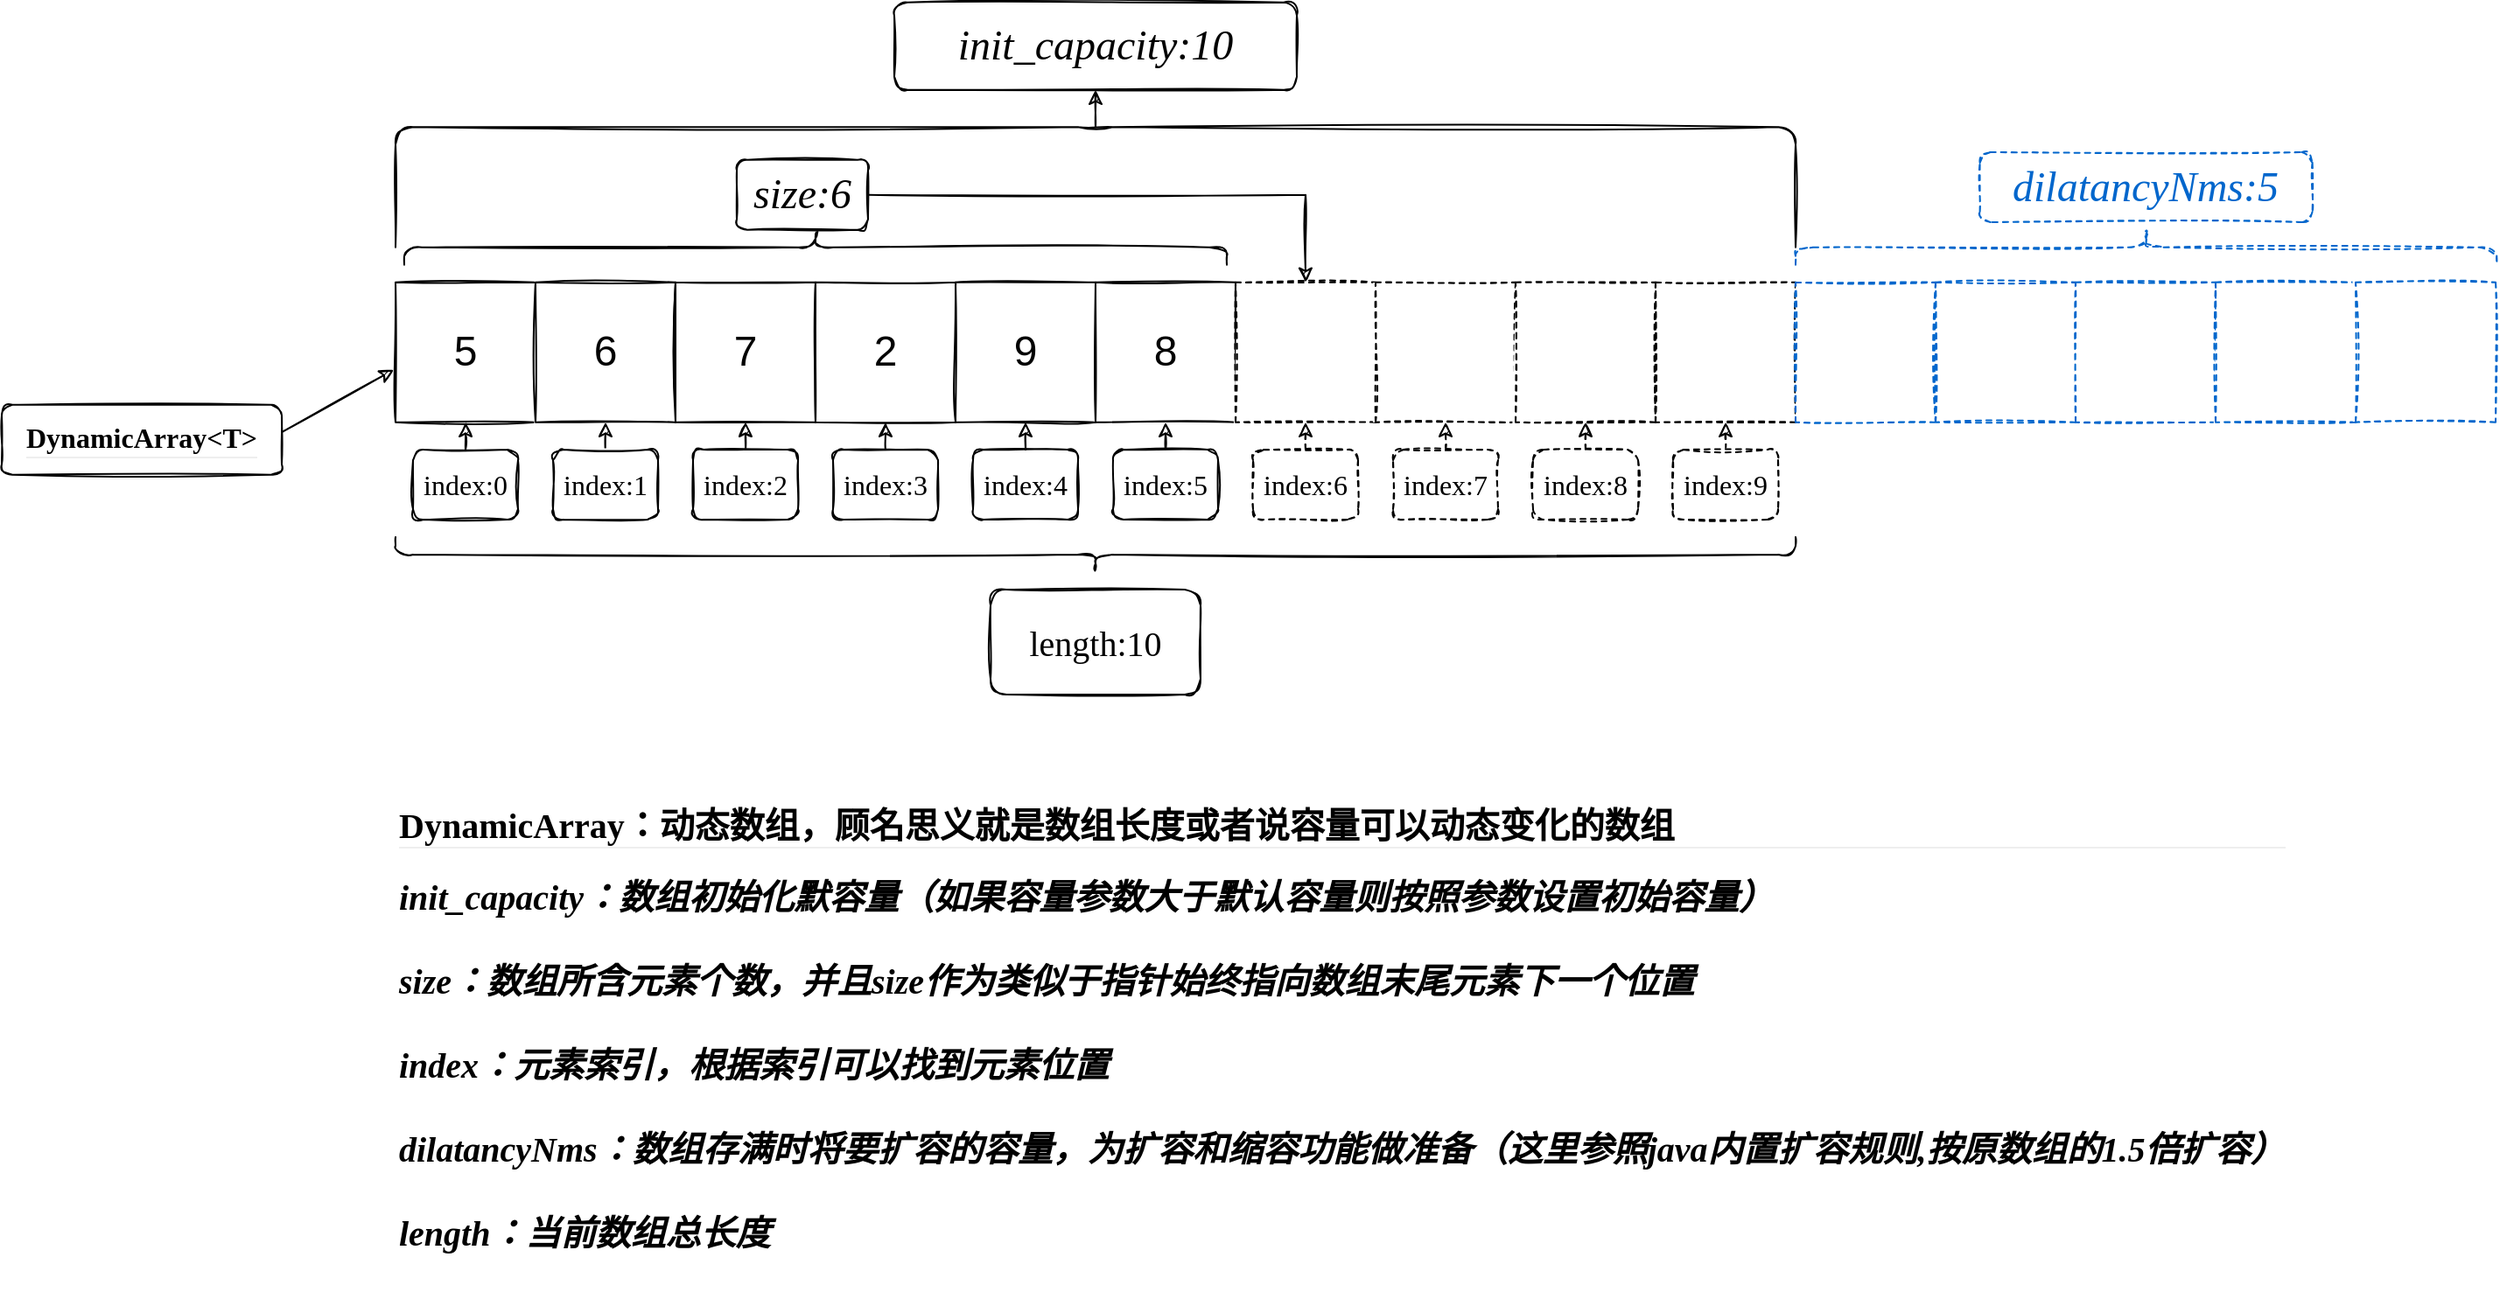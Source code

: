 <mxfile version="20.3.0" type="device"><diagram id="JVNFOO2h4yLMnLI6edGX" name="第 1 页"><mxGraphModel dx="1673" dy="1008" grid="1" gridSize="10" guides="1" tooltips="1" connect="1" arrows="1" fold="1" page="1" pageScale="1" pageWidth="1169" pageHeight="827" math="0" shadow="0"><root><mxCell id="0"/><mxCell id="1" parent="0"/><mxCell id="xlCqHEJwxDxoLFc5c4h4-7" value="5" style="whiteSpace=wrap;html=1;aspect=fixed;sketch=1;fontSize=24;shadow=0;" parent="1" vertex="1"><mxGeometry x="315" y="224.37" width="80" height="80" as="geometry"/></mxCell><mxCell id="xlCqHEJwxDxoLFc5c4h4-8" value="6" style="whiteSpace=wrap;html=1;aspect=fixed;sketch=1;fontSize=24;shadow=0;" parent="1" vertex="1"><mxGeometry x="395" y="224.37" width="80" height="80" as="geometry"/></mxCell><mxCell id="xlCqHEJwxDxoLFc5c4h4-9" value="7" style="whiteSpace=wrap;html=1;aspect=fixed;sketch=1;fontSize=24;shadow=0;" parent="1" vertex="1"><mxGeometry x="475" y="224.37" width="80" height="80" as="geometry"/></mxCell><mxCell id="xlCqHEJwxDxoLFc5c4h4-10" value="2" style="whiteSpace=wrap;html=1;aspect=fixed;sketch=1;fontSize=24;shadow=0;" parent="1" vertex="1"><mxGeometry x="555" y="224.37" width="80" height="80" as="geometry"/></mxCell><mxCell id="xlCqHEJwxDxoLFc5c4h4-11" value="9" style="whiteSpace=wrap;html=1;aspect=fixed;sketch=1;fontSize=24;shadow=0;" parent="1" vertex="1"><mxGeometry x="635" y="224.37" width="80" height="80" as="geometry"/></mxCell><mxCell id="xlCqHEJwxDxoLFc5c4h4-12" value="8" style="whiteSpace=wrap;html=1;aspect=fixed;sketch=1;fontSize=24;shadow=0;" parent="1" vertex="1"><mxGeometry x="715" y="224.37" width="80" height="80" as="geometry"/></mxCell><mxCell id="xlCqHEJwxDxoLFc5c4h4-13" value="" style="whiteSpace=wrap;html=1;aspect=fixed;sketch=1;dashed=1;fontSize=24;shadow=0;" parent="1" vertex="1"><mxGeometry x="795" y="224.37" width="80" height="80" as="geometry"/></mxCell><mxCell id="xlCqHEJwxDxoLFc5c4h4-14" value="" style="whiteSpace=wrap;html=1;aspect=fixed;sketch=1;dashed=1;fontSize=24;shadow=0;" parent="1" vertex="1"><mxGeometry x="875" y="224.37" width="80" height="80" as="geometry"/></mxCell><mxCell id="xlCqHEJwxDxoLFc5c4h4-15" value="" style="whiteSpace=wrap;html=1;aspect=fixed;sketch=1;dashed=1;fontSize=24;shadow=0;" parent="1" vertex="1"><mxGeometry x="955" y="224.37" width="80" height="80" as="geometry"/></mxCell><mxCell id="xlCqHEJwxDxoLFc5c4h4-16" value="" style="whiteSpace=wrap;html=1;aspect=fixed;sketch=1;dashed=1;fontSize=24;shadow=0;" parent="1" vertex="1"><mxGeometry x="1035" y="224.37" width="80" height="80" as="geometry"/></mxCell><mxCell id="xlCqHEJwxDxoLFc5c4h4-42" style="edgeStyle=orthogonalEdgeStyle;rounded=0;orthogonalLoop=1;jettySize=auto;html=1;fontFamily=Comic Sans MS;fontSize=24;fontColor=default;sketch=1;shadow=0;" parent="1" source="xlCqHEJwxDxoLFc5c4h4-17" edge="1"><mxGeometry relative="1" as="geometry"><mxPoint x="715" y="114.37" as="targetPoint"/></mxGeometry></mxCell><mxCell id="xlCqHEJwxDxoLFc5c4h4-17" value="" style="shape=curlyBracket;whiteSpace=wrap;html=1;rounded=1;flipH=1;sketch=1;fontSize=24;rotation=-90;size=0;shadow=0;" parent="1" vertex="1"><mxGeometry x="680.63" y="-230" width="68.75" height="800" as="geometry"/></mxCell><mxCell id="xlCqHEJwxDxoLFc5c4h4-19" value="&lt;font&gt;&lt;i&gt;init_capacity:10&lt;/i&gt;&lt;/font&gt;" style="rounded=1;whiteSpace=wrap;html=1;sketch=1;fontSize=24;fontColor=default;labelBackgroundColor=none;labelBorderColor=none;fontFamily=Comic Sans MS;shadow=0;" parent="1" vertex="1"><mxGeometry x="600" y="64.37" width="230" height="50" as="geometry"/></mxCell><mxCell id="xlCqHEJwxDxoLFc5c4h4-20" value="" style="shape=curlyBracket;whiteSpace=wrap;html=1;rounded=1;flipH=1;labelBackgroundColor=none;labelBorderColor=none;sketch=1;fontFamily=Comic Sans MS;fontSize=24;fontColor=default;rotation=-90;size=0.5;shadow=0;" parent="1" vertex="1"><mxGeometry x="545" y="-30.63" width="20" height="470" as="geometry"/></mxCell><mxCell id="xlCqHEJwxDxoLFc5c4h4-22" value="index:0" style="rounded=1;whiteSpace=wrap;html=1;labelBackgroundColor=none;labelBorderColor=none;sketch=1;fontFamily=Comic Sans MS;fontSize=16;glass=0;shadow=0;fillColor=none;strokeColor=#000000;" parent="1" vertex="1"><mxGeometry x="325" y="320" width="60" height="40" as="geometry"/></mxCell><mxCell id="xlCqHEJwxDxoLFc5c4h4-23" value="" style="endArrow=classic;html=1;rounded=0;fontFamily=Comic Sans MS;fontSize=24;fontColor=default;exitX=0.5;exitY=0;exitDx=0;exitDy=0;entryX=0.5;entryY=1;entryDx=0;entryDy=0;sketch=1;shadow=0;" parent="1" source="xlCqHEJwxDxoLFc5c4h4-22" target="xlCqHEJwxDxoLFc5c4h4-7" edge="1"><mxGeometry width="50" height="50" relative="1" as="geometry"><mxPoint x="835" y="464.37" as="sourcePoint"/><mxPoint x="885" y="414.37" as="targetPoint"/></mxGeometry></mxCell><mxCell id="xlCqHEJwxDxoLFc5c4h4-24" value="" style="endArrow=classic;html=1;rounded=0;fontFamily=Comic Sans MS;fontSize=24;fontColor=default;exitX=0.5;exitY=0;exitDx=0;exitDy=0;entryX=0.5;entryY=1;entryDx=0;entryDy=0;sketch=1;shadow=0;" parent="1" edge="1"><mxGeometry width="50" height="50" relative="1" as="geometry"><mxPoint x="435" y="334.37" as="sourcePoint"/><mxPoint x="435" y="304.37" as="targetPoint"/></mxGeometry></mxCell><mxCell id="xlCqHEJwxDxoLFc5c4h4-27" value="" style="endArrow=classic;html=1;rounded=0;fontFamily=Comic Sans MS;fontSize=24;fontColor=default;exitX=0.5;exitY=0;exitDx=0;exitDy=0;entryX=0.5;entryY=1;entryDx=0;entryDy=0;startArrow=none;sketch=1;shadow=0;" parent="1" source="xlCqHEJwxDxoLFc5c4h4-48" edge="1"><mxGeometry width="50" height="50" relative="1" as="geometry"><mxPoint x="515" y="388.37" as="sourcePoint"/><mxPoint x="515" y="304.37" as="targetPoint"/></mxGeometry></mxCell><mxCell id="xlCqHEJwxDxoLFc5c4h4-40" style="edgeStyle=orthogonalEdgeStyle;rounded=0;orthogonalLoop=1;jettySize=auto;html=1;fontFamily=Comic Sans MS;fontSize=24;fontColor=#000000;strokeColor=#000000;sketch=1;shadow=0;" parent="1" source="xlCqHEJwxDxoLFc5c4h4-21" target="xlCqHEJwxDxoLFc5c4h4-13" edge="1"><mxGeometry relative="1" as="geometry"/></mxCell><mxCell id="xlCqHEJwxDxoLFc5c4h4-21" value="&lt;i&gt;size:6&lt;/i&gt;" style="rounded=1;whiteSpace=wrap;html=1;sketch=1;fontSize=24;labelBackgroundColor=none;labelBorderColor=none;fontFamily=Comic Sans MS;shadow=0;fillColor=none;strokeColor=#000000;fontColor=#000000;" parent="1" vertex="1"><mxGeometry x="510" y="154.37" width="75" height="40" as="geometry"/></mxCell><mxCell id="xlCqHEJwxDxoLFc5c4h4-31" value="index:3" style="rounded=1;whiteSpace=wrap;html=1;labelBackgroundColor=none;labelBorderColor=none;sketch=1;fontFamily=Comic Sans MS;fontSize=16;fontColor=default;shadow=0;" parent="1" vertex="1"><mxGeometry x="565" y="320" width="60" height="40" as="geometry"/></mxCell><mxCell id="xlCqHEJwxDxoLFc5c4h4-32" value="" style="endArrow=classic;html=1;rounded=0;fontFamily=Comic Sans MS;fontSize=24;fontColor=default;exitX=0.5;exitY=0;exitDx=0;exitDy=0;entryX=0.5;entryY=1;entryDx=0;entryDy=0;sketch=1;shadow=0;" parent="1" source="xlCqHEJwxDxoLFc5c4h4-31" edge="1"><mxGeometry width="50" height="50" relative="1" as="geometry"><mxPoint x="1075" y="464.37" as="sourcePoint"/><mxPoint x="595" y="304.37" as="targetPoint"/></mxGeometry></mxCell><mxCell id="xlCqHEJwxDxoLFc5c4h4-33" value="index:4" style="rounded=1;whiteSpace=wrap;html=1;labelBackgroundColor=none;labelBorderColor=none;sketch=1;fontFamily=Comic Sans MS;fontSize=16;fontColor=default;shadow=0;" parent="1" vertex="1"><mxGeometry x="645" y="320" width="60" height="40" as="geometry"/></mxCell><mxCell id="xlCqHEJwxDxoLFc5c4h4-34" value="" style="endArrow=classic;html=1;rounded=0;fontFamily=Comic Sans MS;fontSize=24;fontColor=default;exitX=0.5;exitY=0;exitDx=0;exitDy=0;entryX=0.5;entryY=1;entryDx=0;entryDy=0;sketch=1;shadow=0;" parent="1" source="xlCqHEJwxDxoLFc5c4h4-33" edge="1"><mxGeometry width="50" height="50" relative="1" as="geometry"><mxPoint x="1155" y="464.37" as="sourcePoint"/><mxPoint x="675" y="304.37" as="targetPoint"/></mxGeometry></mxCell><mxCell id="xlCqHEJwxDxoLFc5c4h4-37" value="" style="endArrow=classic;html=1;rounded=0;fontFamily=Comic Sans MS;fontSize=24;fontColor=default;exitX=0.5;exitY=0;exitDx=0;exitDy=0;entryX=0.5;entryY=1;entryDx=0;entryDy=0;sketch=1;shadow=0;" parent="1" source="xlCqHEJwxDxoLFc5c4h4-38" edge="1"><mxGeometry width="50" height="50" relative="1" as="geometry"><mxPoint x="1235" y="464.37" as="sourcePoint"/><mxPoint x="755" y="304.37" as="targetPoint"/></mxGeometry></mxCell><mxCell id="xlCqHEJwxDxoLFc5c4h4-38" value="index:5" style="rounded=1;whiteSpace=wrap;html=1;labelBackgroundColor=none;labelBorderColor=none;sketch=1;fontFamily=Comic Sans MS;fontSize=16;fontColor=default;shadow=0;" parent="1" vertex="1"><mxGeometry x="725" y="320" width="60" height="40" as="geometry"/></mxCell><mxCell id="xlCqHEJwxDxoLFc5c4h4-44" value="" style="endArrow=classic;html=1;rounded=0;fontFamily=Comic Sans MS;fontSize=24;fontColor=default;entryX=-0.012;entryY=0.625;entryDx=0;entryDy=0;entryPerimeter=0;sketch=1;shadow=0;" parent="1" target="xlCqHEJwxDxoLFc5c4h4-7" edge="1"><mxGeometry width="50" height="50" relative="1" as="geometry"><mxPoint x="250" y="310" as="sourcePoint"/><mxPoint x="880" y="304.37" as="targetPoint"/></mxGeometry></mxCell><mxCell id="xlCqHEJwxDxoLFc5c4h4-45" value="&lt;h1 style=&quot;box-sizing: border-box; break-after: avoid-page; break-inside: avoid; orphans: 4; margin-top: 1rem; margin-bottom: 1rem; position: relative; line-height: 1.2; cursor: text; border-bottom: 1px solid rgb(238, 238, 238); text-align: start; font-size: 16px;&quot; class=&quot;md-end-block md-heading md-focus&quot;&gt;DynamicArray&amp;lt;T&amp;gt;&lt;/h1&gt;" style="rounded=1;whiteSpace=wrap;html=1;labelBackgroundColor=none;labelBorderColor=none;sketch=1;fontFamily=Comic Sans MS;fontSize=24;fontColor=default;fillStyle=auto;fontStyle=0;shadow=0;" parent="1" vertex="1"><mxGeometry x="90" y="294.37" width="160" height="40" as="geometry"/></mxCell><mxCell id="xlCqHEJwxDxoLFc5c4h4-46" value="index:1" style="rounded=1;whiteSpace=wrap;html=1;labelBackgroundColor=none;labelBorderColor=none;sketch=1;fontFamily=Comic Sans MS;fontSize=16;fontColor=default;shadow=0;" parent="1" vertex="1"><mxGeometry x="405" y="320" width="60" height="40" as="geometry"/></mxCell><mxCell id="xlCqHEJwxDxoLFc5c4h4-48" value="index:2" style="rounded=1;whiteSpace=wrap;html=1;labelBackgroundColor=none;labelBorderColor=none;sketch=1;fontFamily=Comic Sans MS;fontSize=16;fontColor=default;shadow=0;" parent="1" vertex="1"><mxGeometry x="485" y="320" width="60" height="40" as="geometry"/></mxCell><mxCell id="xlCqHEJwxDxoLFc5c4h4-52" value="" style="endArrow=classic;html=1;rounded=0;fontFamily=Comic Sans MS;fontSize=24;fontColor=default;exitX=0.5;exitY=0;exitDx=0;exitDy=0;entryX=0.5;entryY=1;entryDx=0;entryDy=0;dashed=1;sketch=1;shadow=0;" parent="1" source="xlCqHEJwxDxoLFc5c4h4-53" edge="1"><mxGeometry width="50" height="50" relative="1" as="geometry"><mxPoint x="1315" y="464.37" as="sourcePoint"/><mxPoint x="835" y="304.37" as="targetPoint"/></mxGeometry></mxCell><mxCell id="xlCqHEJwxDxoLFc5c4h4-53" value="index:6" style="rounded=1;whiteSpace=wrap;html=1;labelBackgroundColor=none;labelBorderColor=none;sketch=1;fontFamily=Comic Sans MS;fontSize=16;fontColor=default;dashed=1;shadow=0;horizontal=1;" parent="1" vertex="1"><mxGeometry x="805" y="320" width="60" height="40" as="geometry"/></mxCell><mxCell id="xlCqHEJwxDxoLFc5c4h4-54" value="" style="endArrow=classic;html=1;rounded=0;fontFamily=Comic Sans MS;fontSize=24;fontColor=default;exitX=0.5;exitY=0;exitDx=0;exitDy=0;entryX=0.5;entryY=1;entryDx=0;entryDy=0;dashed=1;sketch=1;shadow=0;" parent="1" source="xlCqHEJwxDxoLFc5c4h4-55" edge="1"><mxGeometry width="50" height="50" relative="1" as="geometry"><mxPoint x="1395" y="464.37" as="sourcePoint"/><mxPoint x="915" y="304.37" as="targetPoint"/></mxGeometry></mxCell><mxCell id="xlCqHEJwxDxoLFc5c4h4-55" value="index:7" style="rounded=1;whiteSpace=wrap;html=1;labelBackgroundColor=none;labelBorderColor=none;sketch=1;fontFamily=Comic Sans MS;fontSize=16;fontColor=default;dashed=1;shadow=0;" parent="1" vertex="1"><mxGeometry x="885" y="320" width="60" height="40" as="geometry"/></mxCell><mxCell id="xlCqHEJwxDxoLFc5c4h4-56" value="" style="endArrow=classic;html=1;rounded=0;fontFamily=Comic Sans MS;fontSize=24;fontColor=default;exitX=0.5;exitY=0;exitDx=0;exitDy=0;entryX=0.5;entryY=1;entryDx=0;entryDy=0;dashed=1;sketch=1;shadow=0;" parent="1" source="xlCqHEJwxDxoLFc5c4h4-57" edge="1"><mxGeometry width="50" height="50" relative="1" as="geometry"><mxPoint x="1475" y="464.37" as="sourcePoint"/><mxPoint x="995" y="304.37" as="targetPoint"/></mxGeometry></mxCell><mxCell id="xlCqHEJwxDxoLFc5c4h4-57" value="index:8" style="rounded=1;whiteSpace=wrap;html=1;labelBackgroundColor=none;labelBorderColor=none;sketch=1;fontFamily=Comic Sans MS;fontSize=16;fontColor=default;dashed=1;shadow=0;" parent="1" vertex="1"><mxGeometry x="965" y="320" width="60" height="40" as="geometry"/></mxCell><mxCell id="xlCqHEJwxDxoLFc5c4h4-58" value="" style="endArrow=classic;html=1;rounded=0;fontFamily=Comic Sans MS;fontSize=24;fontColor=default;exitX=0.5;exitY=0;exitDx=0;exitDy=0;entryX=0.5;entryY=1;entryDx=0;entryDy=0;dashed=1;sketch=1;shadow=0;" parent="1" source="xlCqHEJwxDxoLFc5c4h4-59" edge="1"><mxGeometry width="50" height="50" relative="1" as="geometry"><mxPoint x="1555" y="464.37" as="sourcePoint"/><mxPoint x="1075" y="304.37" as="targetPoint"/></mxGeometry></mxCell><mxCell id="xlCqHEJwxDxoLFc5c4h4-59" value="index:9" style="rounded=1;whiteSpace=wrap;html=1;labelBackgroundColor=none;labelBorderColor=none;sketch=1;fontFamily=Comic Sans MS;fontSize=16;fontColor=default;dashed=1;shadow=0;" parent="1" vertex="1"><mxGeometry x="1045" y="320" width="60" height="40" as="geometry"/></mxCell><mxCell id="xlCqHEJwxDxoLFc5c4h4-60" value="&lt;h1 style=&quot;box-sizing: border-box; break-after: avoid-page; break-inside: avoid; orphans: 4; margin-top: 1rem; margin-bottom: 1rem; position: relative; line-height: 1.2; cursor: text; border-bottom: 1px solid rgb(238, 238, 238); font-size: 20px;&quot; class=&quot;md-end-block md-heading md-focus&quot;&gt;DynamicArray：动态数组，顾名思义就是数组长度或者说容量可以动态变化的数组&lt;/h1&gt;&lt;div style=&quot;font-size: 20px;&quot;&gt;&lt;i style=&quot;font-size: 20px;&quot;&gt;&lt;b&gt;init_capacity：数组初始化默容量（如果容量参数大于默认容量则按照参数设置初始容量）&lt;/b&gt;&lt;/i&gt;&lt;/div&gt;&lt;div style=&quot;font-size: 20px;&quot;&gt;&lt;i style=&quot;font-size: 20px;&quot;&gt;&lt;b&gt;&lt;br&gt;&lt;/b&gt;&lt;/i&gt;&lt;/div&gt;&lt;div style=&quot;font-size: 20px;&quot;&gt;&lt;i&gt;&lt;b&gt;size：数组所含元素个数，并且size作为类似于指针始终指向数组末尾元素下一个位置&lt;/b&gt;&lt;/i&gt;&lt;i style=&quot;font-size: 20px;&quot;&gt;&lt;b&gt;&lt;br&gt;&lt;/b&gt;&lt;/i&gt;&lt;/div&gt;&lt;div style=&quot;font-size: 20px;&quot;&gt;&lt;i&gt;&lt;b&gt;&lt;br&gt;&lt;/b&gt;&lt;/i&gt;&lt;/div&gt;&lt;div style=&quot;font-size: 20px;&quot;&gt;&lt;i&gt;&lt;b&gt;index：元素索引，根据索引可以找到元素位置&lt;/b&gt;&lt;/i&gt;&lt;/div&gt;&lt;div style=&quot;font-size: 20px;&quot;&gt;&lt;i&gt;&lt;b&gt;&lt;br&gt;&lt;/b&gt;&lt;/i&gt;&lt;/div&gt;&lt;div style=&quot;&quot;&gt;&lt;i style=&quot;&quot;&gt;&lt;b&gt;dilatancyNms：数组存满时将要扩容的容量，为扩容和缩容功能做准备（这里参照java内置扩容规则,按原数组的1.5倍扩容）&lt;/b&gt;&lt;/i&gt;&lt;/div&gt;&lt;br&gt;&lt;div style=&quot;&quot;&gt;&lt;i style=&quot;background-color: initial;&quot;&gt;&lt;b&gt;length：当前数组总长度&lt;/b&gt;&lt;/i&gt;&lt;br&gt;&lt;/div&gt;" style="rounded=0;whiteSpace=wrap;html=1;shadow=0;glass=0;dashed=1;labelBackgroundColor=none;labelBorderColor=none;sketch=1;fillStyle=auto;strokeColor=none;fontFamily=Comic Sans MS;fontSize=20;fontColor=default;fillColor=none;gradientColor=none;labelPosition=center;verticalLabelPosition=middle;align=left;verticalAlign=top;" parent="1" vertex="1"><mxGeometry x="315" y="500" width="1195" height="300" as="geometry"/></mxCell><mxCell id="xlCqHEJwxDxoLFc5c4h4-62" value="" style="whiteSpace=wrap;html=1;aspect=fixed;sketch=1;dashed=1;fontSize=24;strokeColor=#0066CC;shadow=0;" parent="1" vertex="1"><mxGeometry x="1115" y="224.37" width="80" height="80" as="geometry"/></mxCell><mxCell id="xlCqHEJwxDxoLFc5c4h4-63" value="" style="whiteSpace=wrap;html=1;aspect=fixed;sketch=1;dashed=1;fontSize=24;strokeColor=#0066CC;shadow=0;" parent="1" vertex="1"><mxGeometry x="1195" y="224.37" width="80" height="80" as="geometry"/></mxCell><mxCell id="xlCqHEJwxDxoLFc5c4h4-64" value="" style="whiteSpace=wrap;html=1;aspect=fixed;sketch=1;dashed=1;fontSize=24;strokeColor=#0066CC;shadow=0;" parent="1" vertex="1"><mxGeometry x="1275" y="224.37" width="80" height="80" as="geometry"/></mxCell><mxCell id="xlCqHEJwxDxoLFc5c4h4-65" value="" style="whiteSpace=wrap;html=1;aspect=fixed;sketch=1;dashed=1;fontSize=24;strokeColor=#0066CC;shadow=0;" parent="1" vertex="1"><mxGeometry x="1355" y="224.37" width="80" height="80" as="geometry"/></mxCell><mxCell id="xlCqHEJwxDxoLFc5c4h4-66" value="" style="whiteSpace=wrap;html=1;aspect=fixed;sketch=1;dashed=1;fontSize=24;strokeColor=#0066CC;shadow=0;" parent="1" vertex="1"><mxGeometry x="1435" y="224.37" width="80" height="80" as="geometry"/></mxCell><mxCell id="xlCqHEJwxDxoLFc5c4h4-67" value="" style="shape=curlyBracket;whiteSpace=wrap;html=1;rounded=1;flipH=1;dashed=1;labelBackgroundColor=none;labelBorderColor=none;sketch=1;fontFamily=Comic Sans MS;fontSize=24;fontColor=default;rotation=-90;size=0.5;shadow=0;strokeColor=#0066CC;" parent="1" vertex="1"><mxGeometry x="1305.31" y="4.05" width="20" height="400.63" as="geometry"/></mxCell><mxCell id="xlCqHEJwxDxoLFc5c4h4-68" value="&lt;i&gt;dilatancyNms:5&lt;/i&gt;" style="rounded=1;whiteSpace=wrap;html=1;dashed=1;sketch=1;fontSize=24;fontColor=#0066CC;labelBackgroundColor=none;labelBorderColor=none;fontFamily=Comic Sans MS;shadow=0;strokeColor=#0066CC;" parent="1" vertex="1"><mxGeometry x="1220.31" y="150" width="190" height="40" as="geometry"/></mxCell><mxCell id="v0EQNZkKIkY3Fn6T_HlT-1" value="" style="shape=curlyBracket;whiteSpace=wrap;html=1;rounded=1;flipH=1;strokeColor=#000000;fontColor=#0066CC;fillColor=none;rotation=90;size=0.5;sketch=1;" vertex="1" parent="1"><mxGeometry x="705.01" y="-20" width="20" height="800" as="geometry"/></mxCell><mxCell id="v0EQNZkKIkY3Fn6T_HlT-6" value="length:10" style="rounded=1;whiteSpace=wrap;html=1;sketch=1;strokeColor=#000000;fontColor=#000000;fillColor=none;fontSize=20;fontFamily=Comic Sans MS;" vertex="1" parent="1"><mxGeometry x="655" y="400" width="120" height="60" as="geometry"/></mxCell></root></mxGraphModel></diagram></mxfile>